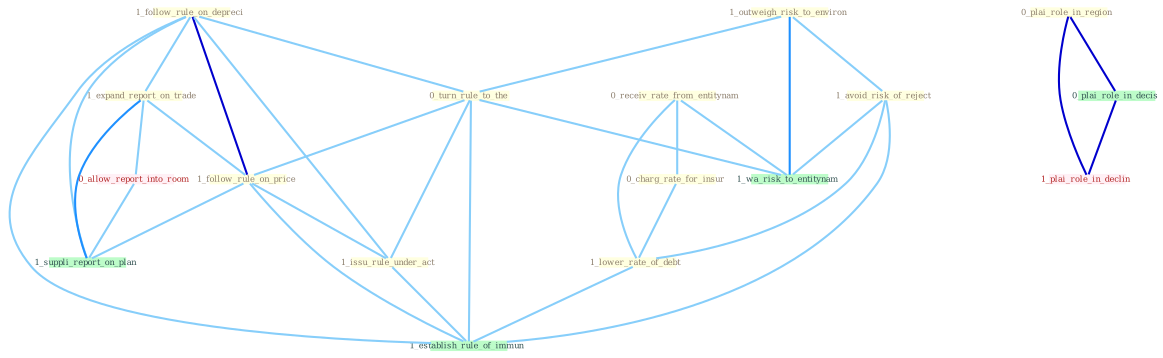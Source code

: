 Graph G{ 
    node
    [shape=polygon,style=filled,width=.5,height=.06,color="#BDFCC9",fixedsize=true,fontsize=4,
    fontcolor="#2f4f4f"];
    {node
    [color="#ffffe0", fontcolor="#8b7d6b"] "1_follow_rule_on_depreci " "0_receiv_rate_from_entitynam " "1_outweigh_risk_to_environ " "1_avoid_risk_of_reject " "0_charg_rate_for_insur " "0_turn_rule_to_the " "0_plai_role_in_region " "1_lower_rate_of_debt " "1_expand_report_on_trade " "1_follow_rule_on_price " "1_issu_rule_under_act "}
{node [color="#fff0f5", fontcolor="#b22222"] "1_plai_role_in_declin " "0_allow_report_into_room "}
edge [color="#B0E2FF"];

	"1_follow_rule_on_depreci " -- "0_turn_rule_to_the " [w="1", color="#87cefa" ];
	"1_follow_rule_on_depreci " -- "1_expand_report_on_trade " [w="1", color="#87cefa" ];
	"1_follow_rule_on_depreci " -- "1_follow_rule_on_price " [w="3", color="#0000cd" , len=0.6];
	"1_follow_rule_on_depreci " -- "1_issu_rule_under_act " [w="1", color="#87cefa" ];
	"1_follow_rule_on_depreci " -- "1_establish_rule_of_immun " [w="1", color="#87cefa" ];
	"1_follow_rule_on_depreci " -- "1_suppli_report_on_plan " [w="1", color="#87cefa" ];
	"0_receiv_rate_from_entitynam " -- "0_charg_rate_for_insur " [w="1", color="#87cefa" ];
	"0_receiv_rate_from_entitynam " -- "1_lower_rate_of_debt " [w="1", color="#87cefa" ];
	"0_receiv_rate_from_entitynam " -- "1_wa_risk_to_entitynam " [w="1", color="#87cefa" ];
	"1_outweigh_risk_to_environ " -- "1_avoid_risk_of_reject " [w="1", color="#87cefa" ];
	"1_outweigh_risk_to_environ " -- "0_turn_rule_to_the " [w="1", color="#87cefa" ];
	"1_outweigh_risk_to_environ " -- "1_wa_risk_to_entitynam " [w="2", color="#1e90ff" , len=0.8];
	"1_avoid_risk_of_reject " -- "1_lower_rate_of_debt " [w="1", color="#87cefa" ];
	"1_avoid_risk_of_reject " -- "1_wa_risk_to_entitynam " [w="1", color="#87cefa" ];
	"1_avoid_risk_of_reject " -- "1_establish_rule_of_immun " [w="1", color="#87cefa" ];
	"0_charg_rate_for_insur " -- "1_lower_rate_of_debt " [w="1", color="#87cefa" ];
	"0_turn_rule_to_the " -- "1_follow_rule_on_price " [w="1", color="#87cefa" ];
	"0_turn_rule_to_the " -- "1_issu_rule_under_act " [w="1", color="#87cefa" ];
	"0_turn_rule_to_the " -- "1_wa_risk_to_entitynam " [w="1", color="#87cefa" ];
	"0_turn_rule_to_the " -- "1_establish_rule_of_immun " [w="1", color="#87cefa" ];
	"0_plai_role_in_region " -- "0_plai_role_in_decis " [w="3", color="#0000cd" , len=0.6];
	"0_plai_role_in_region " -- "1_plai_role_in_declin " [w="3", color="#0000cd" , len=0.6];
	"1_lower_rate_of_debt " -- "1_establish_rule_of_immun " [w="1", color="#87cefa" ];
	"1_expand_report_on_trade " -- "1_follow_rule_on_price " [w="1", color="#87cefa" ];
	"1_expand_report_on_trade " -- "0_allow_report_into_room " [w="1", color="#87cefa" ];
	"1_expand_report_on_trade " -- "1_suppli_report_on_plan " [w="2", color="#1e90ff" , len=0.8];
	"1_follow_rule_on_price " -- "1_issu_rule_under_act " [w="1", color="#87cefa" ];
	"1_follow_rule_on_price " -- "1_establish_rule_of_immun " [w="1", color="#87cefa" ];
	"1_follow_rule_on_price " -- "1_suppli_report_on_plan " [w="1", color="#87cefa" ];
	"1_issu_rule_under_act " -- "1_establish_rule_of_immun " [w="1", color="#87cefa" ];
	"0_plai_role_in_decis " -- "1_plai_role_in_declin " [w="3", color="#0000cd" , len=0.6];
	"0_allow_report_into_room " -- "1_suppli_report_on_plan " [w="1", color="#87cefa" ];
}